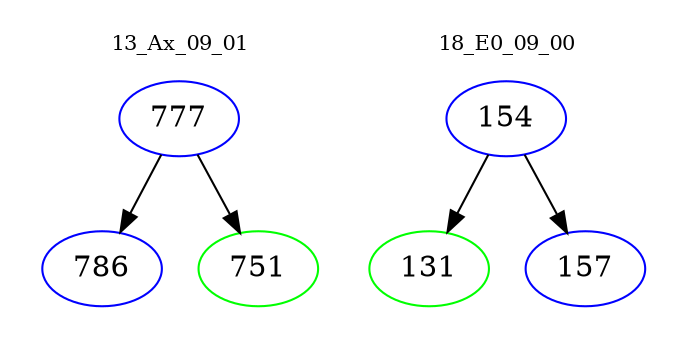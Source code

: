 digraph{
subgraph cluster_0 {
color = white
label = "13_Ax_09_01";
fontsize=10;
T0_777 [label="777", color="blue"]
T0_777 -> T0_786 [color="black"]
T0_786 [label="786", color="blue"]
T0_777 -> T0_751 [color="black"]
T0_751 [label="751", color="green"]
}
subgraph cluster_1 {
color = white
label = "18_E0_09_00";
fontsize=10;
T1_154 [label="154", color="blue"]
T1_154 -> T1_131 [color="black"]
T1_131 [label="131", color="green"]
T1_154 -> T1_157 [color="black"]
T1_157 [label="157", color="blue"]
}
}
